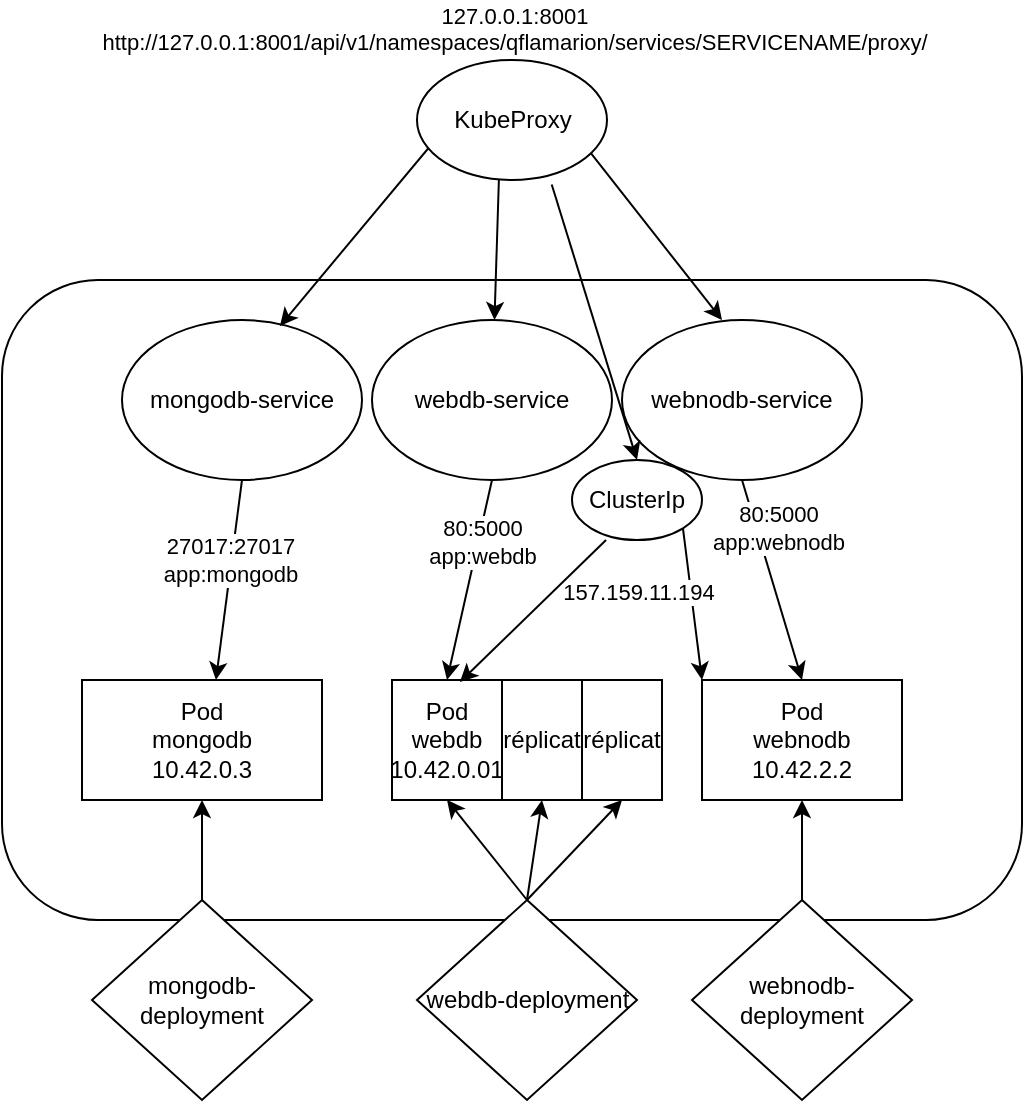 <mxfile version="26.0.6">
  <diagram name="Page-1" id="Ng7Q-2SlkrUwkemAgdLi">
    <mxGraphModel dx="904" dy="1700" grid="1" gridSize="10" guides="1" tooltips="1" connect="1" arrows="1" fold="1" page="1" pageScale="1" pageWidth="827" pageHeight="1169" math="0" shadow="0">
      <root>
        <mxCell id="0" />
        <mxCell id="1" parent="0" />
        <mxCell id="VD-kIytu-Z_Okrrlx_6d-1" value="" style="rounded=1;whiteSpace=wrap;html=1;" parent="1" vertex="1">
          <mxGeometry x="140" y="90" width="510" height="320" as="geometry" />
        </mxCell>
        <mxCell id="VD-kIytu-Z_Okrrlx_6d-2" value="Pod&lt;br&gt;&lt;div&gt;webnodb&lt;/div&gt;&lt;div&gt;10.42.2.2&lt;br&gt;&lt;/div&gt;" style="rounded=0;whiteSpace=wrap;html=1;" parent="1" vertex="1">
          <mxGeometry x="490" y="290" width="100" height="60" as="geometry" />
        </mxCell>
        <mxCell id="VD-kIytu-Z_Okrrlx_6d-3" value="webnodb-service" style="ellipse;whiteSpace=wrap;html=1;" parent="1" vertex="1">
          <mxGeometry x="450" y="110" width="120" height="80" as="geometry" />
        </mxCell>
        <mxCell id="VD-kIytu-Z_Okrrlx_6d-4" value="" style="endArrow=classic;html=1;rounded=0;entryX=0.5;entryY=0;entryDx=0;entryDy=0;" parent="1" edge="1">
          <mxGeometry width="50" height="50" relative="1" as="geometry">
            <mxPoint x="390" y="-30" as="sourcePoint" />
            <mxPoint x="500" y="110" as="targetPoint" />
          </mxGeometry>
        </mxCell>
        <mxCell id="VD-kIytu-Z_Okrrlx_6d-5" value="&lt;div&gt;127.0.0.1:8001&lt;/div&gt;&lt;div&gt;http://127.0.0.1:8001/api/v1/namespaces/qflamarion/services/SERVICENAME/proxy/&lt;/div&gt;&lt;div&gt;&lt;br&gt;&lt;/div&gt;" style="edgeLabel;html=1;align=center;verticalAlign=middle;resizable=0;points=[];" parent="VD-kIytu-Z_Okrrlx_6d-4" vertex="1" connectable="0">
          <mxGeometry x="-0.378" y="3" relative="1" as="geometry">
            <mxPoint x="-31" y="-41" as="offset" />
          </mxGeometry>
        </mxCell>
        <mxCell id="VD-kIytu-Z_Okrrlx_6d-6" value="" style="endArrow=classic;html=1;rounded=0;exitX=0.5;exitY=1;exitDx=0;exitDy=0;entryX=0.5;entryY=0;entryDx=0;entryDy=0;" parent="1" source="VD-kIytu-Z_Okrrlx_6d-3" target="VD-kIytu-Z_Okrrlx_6d-2" edge="1">
          <mxGeometry width="50" height="50" relative="1" as="geometry">
            <mxPoint x="390" y="280" as="sourcePoint" />
            <mxPoint x="440" y="230" as="targetPoint" />
          </mxGeometry>
        </mxCell>
        <mxCell id="VD-kIytu-Z_Okrrlx_6d-31" value="&lt;div&gt;80:5000&lt;/div&gt;&lt;div&gt;app:webnodb&lt;br&gt;&lt;/div&gt;" style="edgeLabel;html=1;align=center;verticalAlign=middle;resizable=0;points=[];" parent="VD-kIytu-Z_Okrrlx_6d-6" vertex="1" connectable="0">
          <mxGeometry x="-0.61" y="-1" relative="1" as="geometry">
            <mxPoint x="13" y="4" as="offset" />
          </mxGeometry>
        </mxCell>
        <mxCell id="VD-kIytu-Z_Okrrlx_6d-7" value="webnodb-deployment" style="rhombus;whiteSpace=wrap;html=1;" parent="1" vertex="1">
          <mxGeometry x="485" y="400" width="110" height="100" as="geometry" />
        </mxCell>
        <mxCell id="VD-kIytu-Z_Okrrlx_6d-8" value="" style="endArrow=classic;html=1;rounded=0;exitX=0.5;exitY=0;exitDx=0;exitDy=0;entryX=0.5;entryY=1;entryDx=0;entryDy=0;" parent="1" source="VD-kIytu-Z_Okrrlx_6d-7" target="VD-kIytu-Z_Okrrlx_6d-2" edge="1">
          <mxGeometry width="50" height="50" relative="1" as="geometry">
            <mxPoint x="390" y="280" as="sourcePoint" />
            <mxPoint x="440" y="230" as="targetPoint" />
          </mxGeometry>
        </mxCell>
        <mxCell id="VD-kIytu-Z_Okrrlx_6d-9" value="ClusterIp" style="ellipse;whiteSpace=wrap;html=1;" parent="1" vertex="1">
          <mxGeometry x="425" y="180" width="65" height="40" as="geometry" />
        </mxCell>
        <mxCell id="VD-kIytu-Z_Okrrlx_6d-12" value="" style="endArrow=classic;html=1;rounded=0;entryX=0;entryY=0;entryDx=0;entryDy=0;exitX=1;exitY=1;exitDx=0;exitDy=0;" parent="1" source="VD-kIytu-Z_Okrrlx_6d-9" target="VD-kIytu-Z_Okrrlx_6d-2" edge="1">
          <mxGeometry width="50" height="50" relative="1" as="geometry">
            <mxPoint x="390" y="280" as="sourcePoint" />
            <mxPoint x="440" y="230" as="targetPoint" />
          </mxGeometry>
        </mxCell>
        <mxCell id="VD-kIytu-Z_Okrrlx_6d-13" value="&lt;div&gt;157.159.11.194&lt;/div&gt;" style="edgeLabel;html=1;align=center;verticalAlign=middle;resizable=0;points=[];" parent="VD-kIytu-Z_Okrrlx_6d-12" vertex="1" connectable="0">
          <mxGeometry x="0.052" y="3" relative="1" as="geometry">
            <mxPoint x="-31" y="-8" as="offset" />
          </mxGeometry>
        </mxCell>
        <mxCell id="VD-kIytu-Z_Okrrlx_6d-14" value="Pod&lt;br&gt;&lt;div&gt;webdb&lt;/div&gt;&lt;div&gt;10.42.0.01&lt;/div&gt;" style="rounded=0;whiteSpace=wrap;html=1;" parent="1" vertex="1">
          <mxGeometry x="335" y="290" width="55" height="60" as="geometry" />
        </mxCell>
        <mxCell id="VD-kIytu-Z_Okrrlx_6d-15" value="Pod&lt;br&gt;&lt;div&gt;mongodb&lt;/div&gt;&lt;div&gt;10.42.0.3&lt;br&gt;&lt;/div&gt;" style="rounded=0;whiteSpace=wrap;html=1;" parent="1" vertex="1">
          <mxGeometry x="180" y="290" width="120" height="60" as="geometry" />
        </mxCell>
        <mxCell id="VD-kIytu-Z_Okrrlx_6d-16" value="webdb-deployment" style="rhombus;whiteSpace=wrap;html=1;" parent="1" vertex="1">
          <mxGeometry x="347.5" y="400" width="110" height="100" as="geometry" />
        </mxCell>
        <mxCell id="VD-kIytu-Z_Okrrlx_6d-17" value="mongodb-deployment" style="rhombus;whiteSpace=wrap;html=1;" parent="1" vertex="1">
          <mxGeometry x="185" y="400" width="110" height="100" as="geometry" />
        </mxCell>
        <mxCell id="VD-kIytu-Z_Okrrlx_6d-18" value="" style="endArrow=classic;html=1;rounded=0;exitX=0.5;exitY=0;exitDx=0;exitDy=0;entryX=0.5;entryY=1;entryDx=0;entryDy=0;" parent="1" source="VD-kIytu-Z_Okrrlx_6d-16" target="VD-kIytu-Z_Okrrlx_6d-14" edge="1">
          <mxGeometry width="50" height="50" relative="1" as="geometry">
            <mxPoint x="539" y="361" as="sourcePoint" />
            <mxPoint x="539" y="331" as="targetPoint" />
          </mxGeometry>
        </mxCell>
        <mxCell id="VD-kIytu-Z_Okrrlx_6d-19" value="" style="endArrow=classic;html=1;rounded=0;exitX=0.5;exitY=0;exitDx=0;exitDy=0;entryX=0.5;entryY=1;entryDx=0;entryDy=0;" parent="1" source="VD-kIytu-Z_Okrrlx_6d-17" target="VD-kIytu-Z_Okrrlx_6d-15" edge="1">
          <mxGeometry width="50" height="50" relative="1" as="geometry">
            <mxPoint x="405" y="370" as="sourcePoint" />
            <mxPoint x="405" y="340" as="targetPoint" />
          </mxGeometry>
        </mxCell>
        <mxCell id="VD-kIytu-Z_Okrrlx_6d-20" value="webdb-service" style="ellipse;whiteSpace=wrap;html=1;" parent="1" vertex="1">
          <mxGeometry x="325" y="110" width="120" height="80" as="geometry" />
        </mxCell>
        <mxCell id="VD-kIytu-Z_Okrrlx_6d-21" value="mongodb-service" style="ellipse;whiteSpace=wrap;html=1;" parent="1" vertex="1">
          <mxGeometry x="200" y="110" width="120" height="80" as="geometry" />
        </mxCell>
        <mxCell id="VD-kIytu-Z_Okrrlx_6d-22" value="" style="endArrow=classic;html=1;rounded=0;entryX=0.558;entryY=0;entryDx=0;entryDy=0;exitX=0.5;exitY=1;exitDx=0;exitDy=0;entryPerimeter=0;" parent="1" source="VD-kIytu-Z_Okrrlx_6d-21" target="VD-kIytu-Z_Okrrlx_6d-15" edge="1">
          <mxGeometry width="50" height="50" relative="1" as="geometry">
            <mxPoint x="530" y="190" as="sourcePoint" />
            <mxPoint x="560" y="280" as="targetPoint" />
          </mxGeometry>
        </mxCell>
        <mxCell id="VD-kIytu-Z_Okrrlx_6d-37" value="27017:27017&lt;br&gt;app:mongodb" style="edgeLabel;html=1;align=center;verticalAlign=middle;resizable=0;points=[];" parent="VD-kIytu-Z_Okrrlx_6d-22" vertex="1" connectable="0">
          <mxGeometry x="-0.197" y="-1" relative="1" as="geometry">
            <mxPoint as="offset" />
          </mxGeometry>
        </mxCell>
        <mxCell id="VD-kIytu-Z_Okrrlx_6d-23" value="" style="endArrow=classic;html=1;rounded=0;entryX=0.5;entryY=0;entryDx=0;entryDy=0;exitX=0.5;exitY=1;exitDx=0;exitDy=0;" parent="1" source="VD-kIytu-Z_Okrrlx_6d-20" target="VD-kIytu-Z_Okrrlx_6d-14" edge="1">
          <mxGeometry width="50" height="50" relative="1" as="geometry">
            <mxPoint x="255" y="190" as="sourcePoint" />
            <mxPoint x="257" y="280" as="targetPoint" />
          </mxGeometry>
        </mxCell>
        <mxCell id="VD-kIytu-Z_Okrrlx_6d-32" value="&lt;div&gt;80:5000&lt;/div&gt;&lt;div&gt;app:webdb&lt;br&gt;&lt;/div&gt;" style="edgeLabel;html=1;align=center;verticalAlign=middle;resizable=0;points=[];" parent="VD-kIytu-Z_Okrrlx_6d-23" vertex="1" connectable="0">
          <mxGeometry x="-0.394" y="2" relative="1" as="geometry">
            <mxPoint as="offset" />
          </mxGeometry>
        </mxCell>
        <mxCell id="VD-kIytu-Z_Okrrlx_6d-24" value="" style="endArrow=classic;html=1;rounded=0;entryX=0.617;entryY=0.017;entryDx=0;entryDy=0;exitX=0.262;exitY=1;exitDx=0;exitDy=0;entryPerimeter=0;exitPerimeter=0;" parent="1" source="VD-kIytu-Z_Okrrlx_6d-9" target="VD-kIytu-Z_Okrrlx_6d-14" edge="1">
          <mxGeometry width="50" height="50" relative="1" as="geometry">
            <mxPoint x="432" y="228" as="sourcePoint" />
            <mxPoint x="447" y="274" as="targetPoint" />
          </mxGeometry>
        </mxCell>
        <mxCell id="VD-kIytu-Z_Okrrlx_6d-28" value="" style="endArrow=classic;html=1;rounded=0;entryX=0.658;entryY=0.038;entryDx=0;entryDy=0;entryPerimeter=0;" parent="1" target="VD-kIytu-Z_Okrrlx_6d-21" edge="1">
          <mxGeometry width="50" height="50" relative="1" as="geometry">
            <mxPoint x="390" y="-20" as="sourcePoint" />
            <mxPoint x="257" y="280" as="targetPoint" />
          </mxGeometry>
        </mxCell>
        <mxCell id="VD-kIytu-Z_Okrrlx_6d-29" value="" style="endArrow=classic;html=1;rounded=0;" parent="1" target="VD-kIytu-Z_Okrrlx_6d-20" edge="1">
          <mxGeometry width="50" height="50" relative="1" as="geometry">
            <mxPoint x="390" y="-10" as="sourcePoint" />
            <mxPoint x="289" y="123" as="targetPoint" />
          </mxGeometry>
        </mxCell>
        <mxCell id="VD-kIytu-Z_Okrrlx_6d-33" value="réplicat" style="rounded=0;whiteSpace=wrap;html=1;" parent="1" vertex="1">
          <mxGeometry x="390" y="290" width="40" height="60" as="geometry" />
        </mxCell>
        <mxCell id="VD-kIytu-Z_Okrrlx_6d-34" value="réplicat" style="rounded=0;whiteSpace=wrap;html=1;" parent="1" vertex="1">
          <mxGeometry x="430" y="290" width="40" height="60" as="geometry" />
        </mxCell>
        <mxCell id="VD-kIytu-Z_Okrrlx_6d-35" value="" style="endArrow=classic;html=1;rounded=0;exitX=0.5;exitY=0;exitDx=0;exitDy=0;entryX=0.5;entryY=1;entryDx=0;entryDy=0;" parent="1" source="VD-kIytu-Z_Okrrlx_6d-16" target="VD-kIytu-Z_Okrrlx_6d-33" edge="1">
          <mxGeometry width="50" height="50" relative="1" as="geometry">
            <mxPoint x="405" y="370" as="sourcePoint" />
            <mxPoint x="373" y="340" as="targetPoint" />
          </mxGeometry>
        </mxCell>
        <mxCell id="VD-kIytu-Z_Okrrlx_6d-36" value="" style="endArrow=classic;html=1;rounded=0;exitX=0.5;exitY=0;exitDx=0;exitDy=0;entryX=0.5;entryY=1;entryDx=0;entryDy=0;" parent="1" source="VD-kIytu-Z_Okrrlx_6d-16" target="VD-kIytu-Z_Okrrlx_6d-34" edge="1">
          <mxGeometry width="50" height="50" relative="1" as="geometry">
            <mxPoint x="405" y="370" as="sourcePoint" />
            <mxPoint x="420" y="340" as="targetPoint" />
          </mxGeometry>
        </mxCell>
        <mxCell id="TxN6_Cn17-U4xd2DSOmq-1" value="KubeProxy" style="ellipse;whiteSpace=wrap;html=1;" vertex="1" parent="1">
          <mxGeometry x="347.5" y="-20" width="95" height="60" as="geometry" />
        </mxCell>
        <mxCell id="TxN6_Cn17-U4xd2DSOmq-2" value="" style="endArrow=classic;html=1;rounded=0;exitX=0.709;exitY=1.037;exitDx=0;exitDy=0;exitPerimeter=0;entryX=0.5;entryY=0;entryDx=0;entryDy=0;" edge="1" parent="1" source="TxN6_Cn17-U4xd2DSOmq-1" target="VD-kIytu-Z_Okrrlx_6d-9">
          <mxGeometry width="50" height="50" relative="1" as="geometry">
            <mxPoint x="430" y="70" as="sourcePoint" />
            <mxPoint x="480" y="20" as="targetPoint" />
          </mxGeometry>
        </mxCell>
      </root>
    </mxGraphModel>
  </diagram>
</mxfile>

